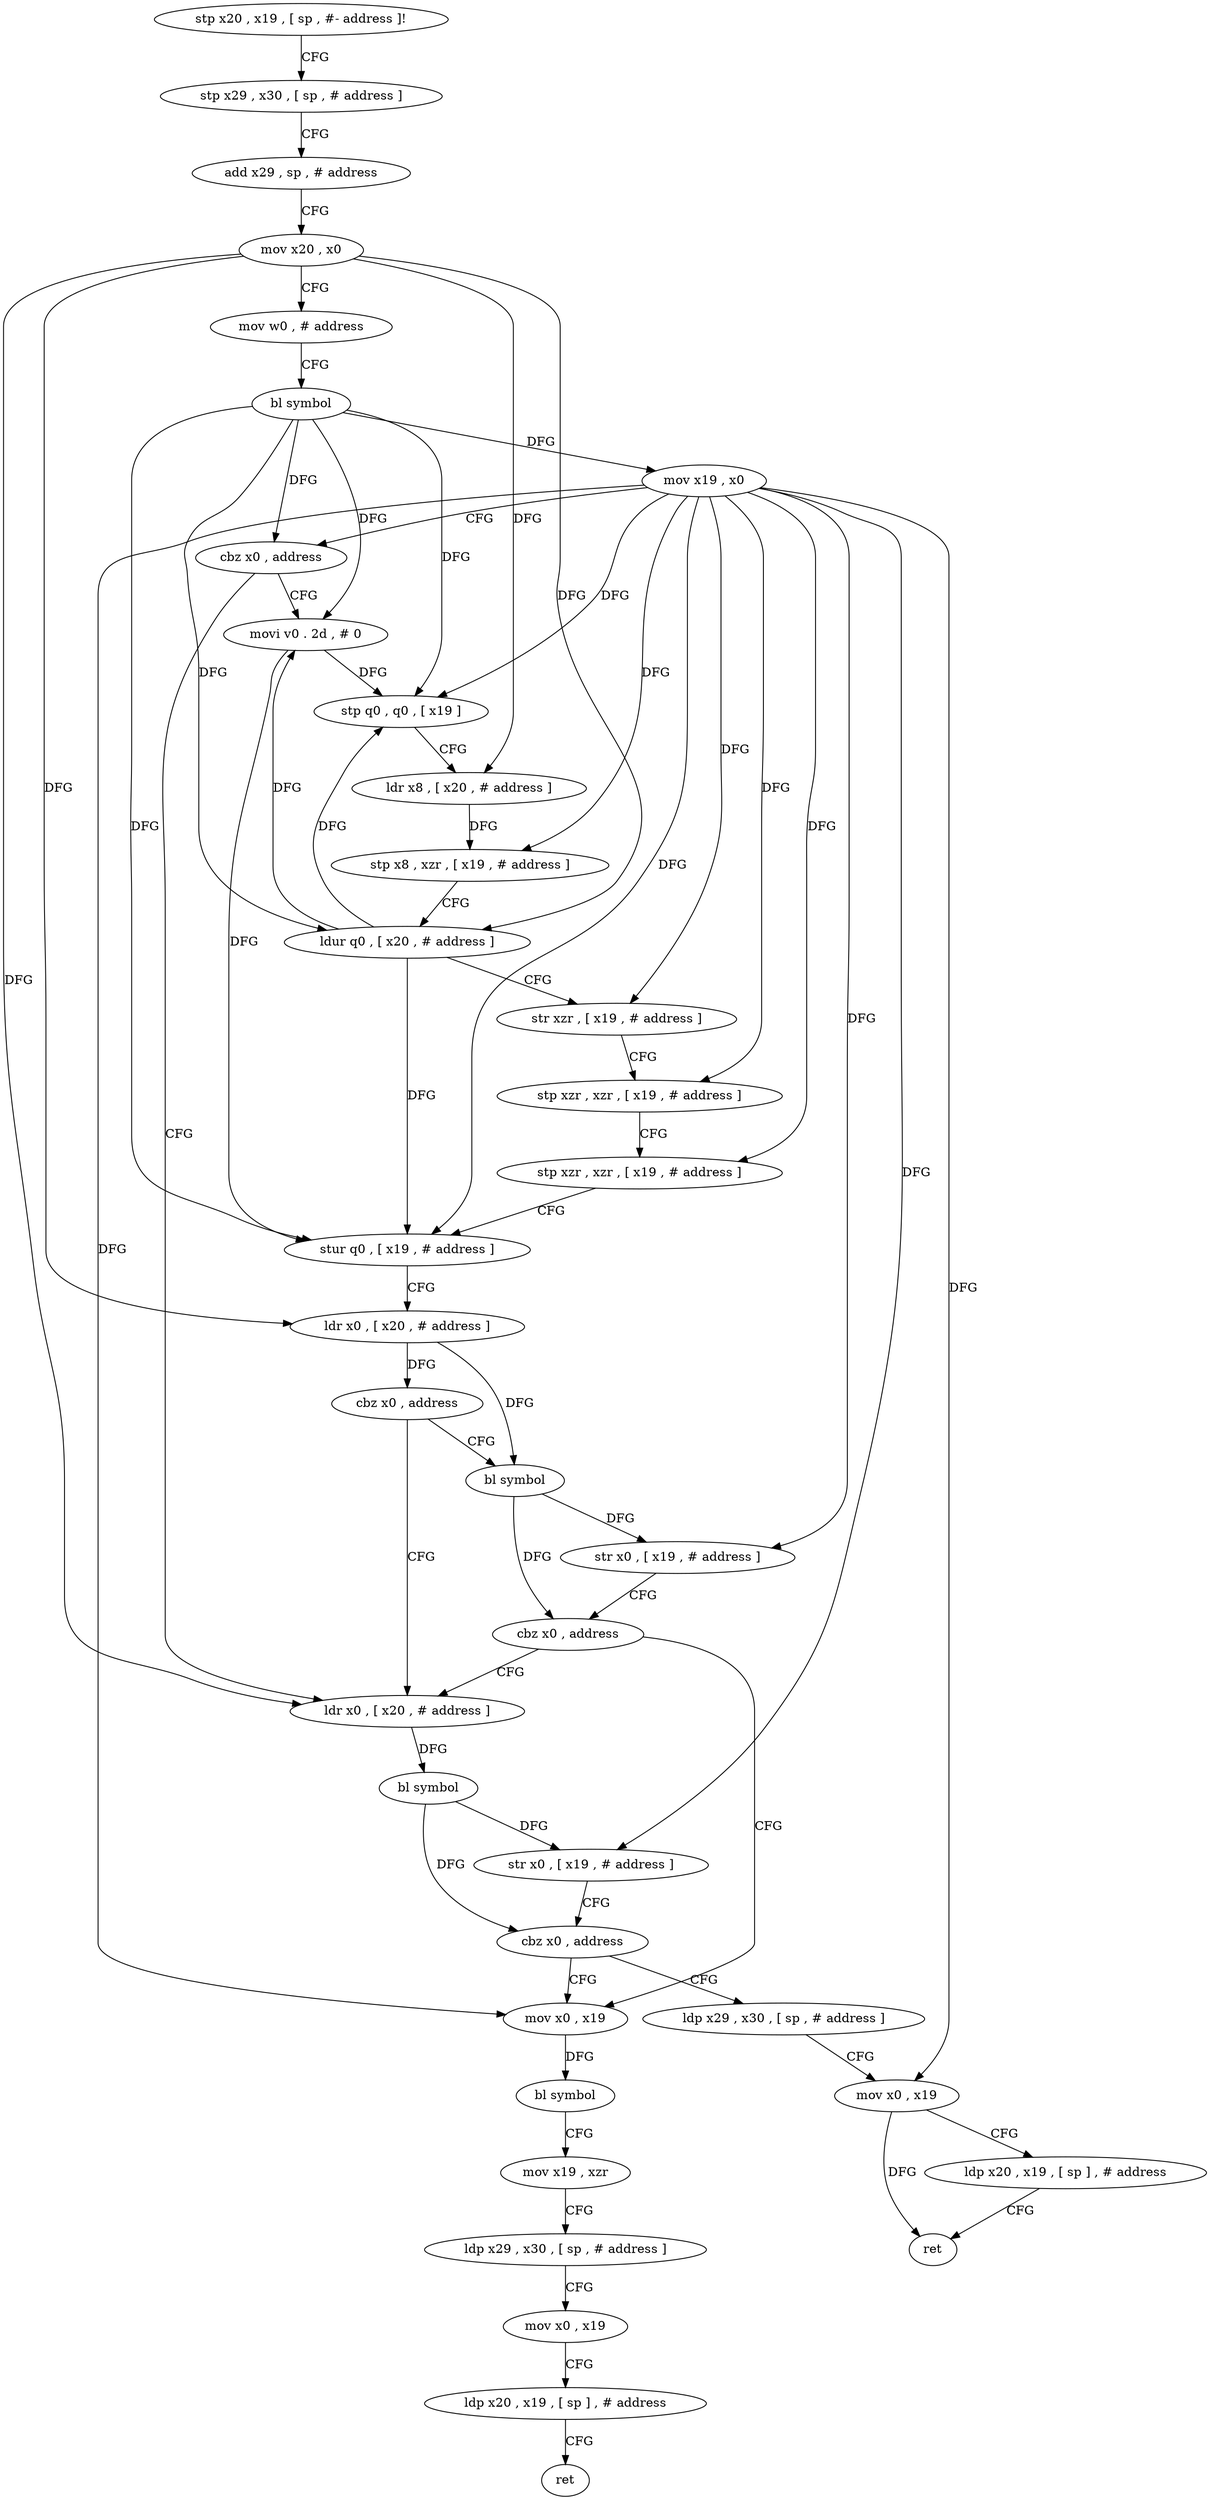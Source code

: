 digraph "func" {
"80980" [label = "stp x20 , x19 , [ sp , #- address ]!" ]
"80984" [label = "stp x29 , x30 , [ sp , # address ]" ]
"80988" [label = "add x29 , sp , # address" ]
"80992" [label = "mov x20 , x0" ]
"80996" [label = "mov w0 , # address" ]
"81000" [label = "bl symbol" ]
"81004" [label = "mov x19 , x0" ]
"81008" [label = "cbz x0 , address" ]
"81068" [label = "ldr x0 , [ x20 , # address ]" ]
"81012" [label = "movi v0 . 2d , # 0" ]
"81072" [label = "bl symbol" ]
"81076" [label = "str x0 , [ x19 , # address ]" ]
"81080" [label = "cbz x0 , address" ]
"81100" [label = "mov x0 , x19" ]
"81084" [label = "ldp x29 , x30 , [ sp , # address ]" ]
"81016" [label = "stp q0 , q0 , [ x19 ]" ]
"81020" [label = "ldr x8 , [ x20 , # address ]" ]
"81024" [label = "stp x8 , xzr , [ x19 , # address ]" ]
"81028" [label = "ldur q0 , [ x20 , # address ]" ]
"81032" [label = "str xzr , [ x19 , # address ]" ]
"81036" [label = "stp xzr , xzr , [ x19 , # address ]" ]
"81040" [label = "stp xzr , xzr , [ x19 , # address ]" ]
"81044" [label = "stur q0 , [ x19 , # address ]" ]
"81048" [label = "ldr x0 , [ x20 , # address ]" ]
"81052" [label = "cbz x0 , address" ]
"81056" [label = "bl symbol" ]
"81104" [label = "bl symbol" ]
"81108" [label = "mov x19 , xzr" ]
"81112" [label = "ldp x29 , x30 , [ sp , # address ]" ]
"81116" [label = "mov x0 , x19" ]
"81120" [label = "ldp x20 , x19 , [ sp ] , # address" ]
"81124" [label = "ret" ]
"81088" [label = "mov x0 , x19" ]
"81092" [label = "ldp x20 , x19 , [ sp ] , # address" ]
"81096" [label = "ret" ]
"81060" [label = "str x0 , [ x19 , # address ]" ]
"81064" [label = "cbz x0 , address" ]
"80980" -> "80984" [ label = "CFG" ]
"80984" -> "80988" [ label = "CFG" ]
"80988" -> "80992" [ label = "CFG" ]
"80992" -> "80996" [ label = "CFG" ]
"80992" -> "81068" [ label = "DFG" ]
"80992" -> "81020" [ label = "DFG" ]
"80992" -> "81028" [ label = "DFG" ]
"80992" -> "81048" [ label = "DFG" ]
"80996" -> "81000" [ label = "CFG" ]
"81000" -> "81004" [ label = "DFG" ]
"81000" -> "81008" [ label = "DFG" ]
"81000" -> "81012" [ label = "DFG" ]
"81000" -> "81016" [ label = "DFG" ]
"81000" -> "81028" [ label = "DFG" ]
"81000" -> "81044" [ label = "DFG" ]
"81004" -> "81008" [ label = "CFG" ]
"81004" -> "81076" [ label = "DFG" ]
"81004" -> "81016" [ label = "DFG" ]
"81004" -> "81024" [ label = "DFG" ]
"81004" -> "81032" [ label = "DFG" ]
"81004" -> "81036" [ label = "DFG" ]
"81004" -> "81040" [ label = "DFG" ]
"81004" -> "81044" [ label = "DFG" ]
"81004" -> "81100" [ label = "DFG" ]
"81004" -> "81088" [ label = "DFG" ]
"81004" -> "81060" [ label = "DFG" ]
"81008" -> "81068" [ label = "CFG" ]
"81008" -> "81012" [ label = "CFG" ]
"81068" -> "81072" [ label = "DFG" ]
"81012" -> "81016" [ label = "DFG" ]
"81012" -> "81044" [ label = "DFG" ]
"81072" -> "81076" [ label = "DFG" ]
"81072" -> "81080" [ label = "DFG" ]
"81076" -> "81080" [ label = "CFG" ]
"81080" -> "81100" [ label = "CFG" ]
"81080" -> "81084" [ label = "CFG" ]
"81100" -> "81104" [ label = "DFG" ]
"81084" -> "81088" [ label = "CFG" ]
"81016" -> "81020" [ label = "CFG" ]
"81020" -> "81024" [ label = "DFG" ]
"81024" -> "81028" [ label = "CFG" ]
"81028" -> "81032" [ label = "CFG" ]
"81028" -> "81012" [ label = "DFG" ]
"81028" -> "81016" [ label = "DFG" ]
"81028" -> "81044" [ label = "DFG" ]
"81032" -> "81036" [ label = "CFG" ]
"81036" -> "81040" [ label = "CFG" ]
"81040" -> "81044" [ label = "CFG" ]
"81044" -> "81048" [ label = "CFG" ]
"81048" -> "81052" [ label = "DFG" ]
"81048" -> "81056" [ label = "DFG" ]
"81052" -> "81068" [ label = "CFG" ]
"81052" -> "81056" [ label = "CFG" ]
"81056" -> "81060" [ label = "DFG" ]
"81056" -> "81064" [ label = "DFG" ]
"81104" -> "81108" [ label = "CFG" ]
"81108" -> "81112" [ label = "CFG" ]
"81112" -> "81116" [ label = "CFG" ]
"81116" -> "81120" [ label = "CFG" ]
"81120" -> "81124" [ label = "CFG" ]
"81088" -> "81092" [ label = "CFG" ]
"81088" -> "81096" [ label = "DFG" ]
"81092" -> "81096" [ label = "CFG" ]
"81060" -> "81064" [ label = "CFG" ]
"81064" -> "81100" [ label = "CFG" ]
"81064" -> "81068" [ label = "CFG" ]
}
